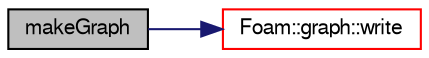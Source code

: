 digraph "makeGraph"
{
  bgcolor="transparent";
  edge [fontname="FreeSans",fontsize="10",labelfontname="FreeSans",labelfontsize="10"];
  node [fontname="FreeSans",fontsize="10",shape=record];
  rankdir="LR";
  Node131483 [label="makeGraph",height=0.2,width=0.4,color="black", fillcolor="grey75", style="filled", fontcolor="black"];
  Node131483 -> Node131484 [color="midnightblue",fontsize="10",style="solid",fontname="FreeSans"];
  Node131484 [label="Foam::graph::write",height=0.2,width=0.4,color="red",URL="$a26698.html#a8e266c1d71e1756c7c2c6f66b57ac4f1",tooltip="Write graph to stream in given format. "];
}
